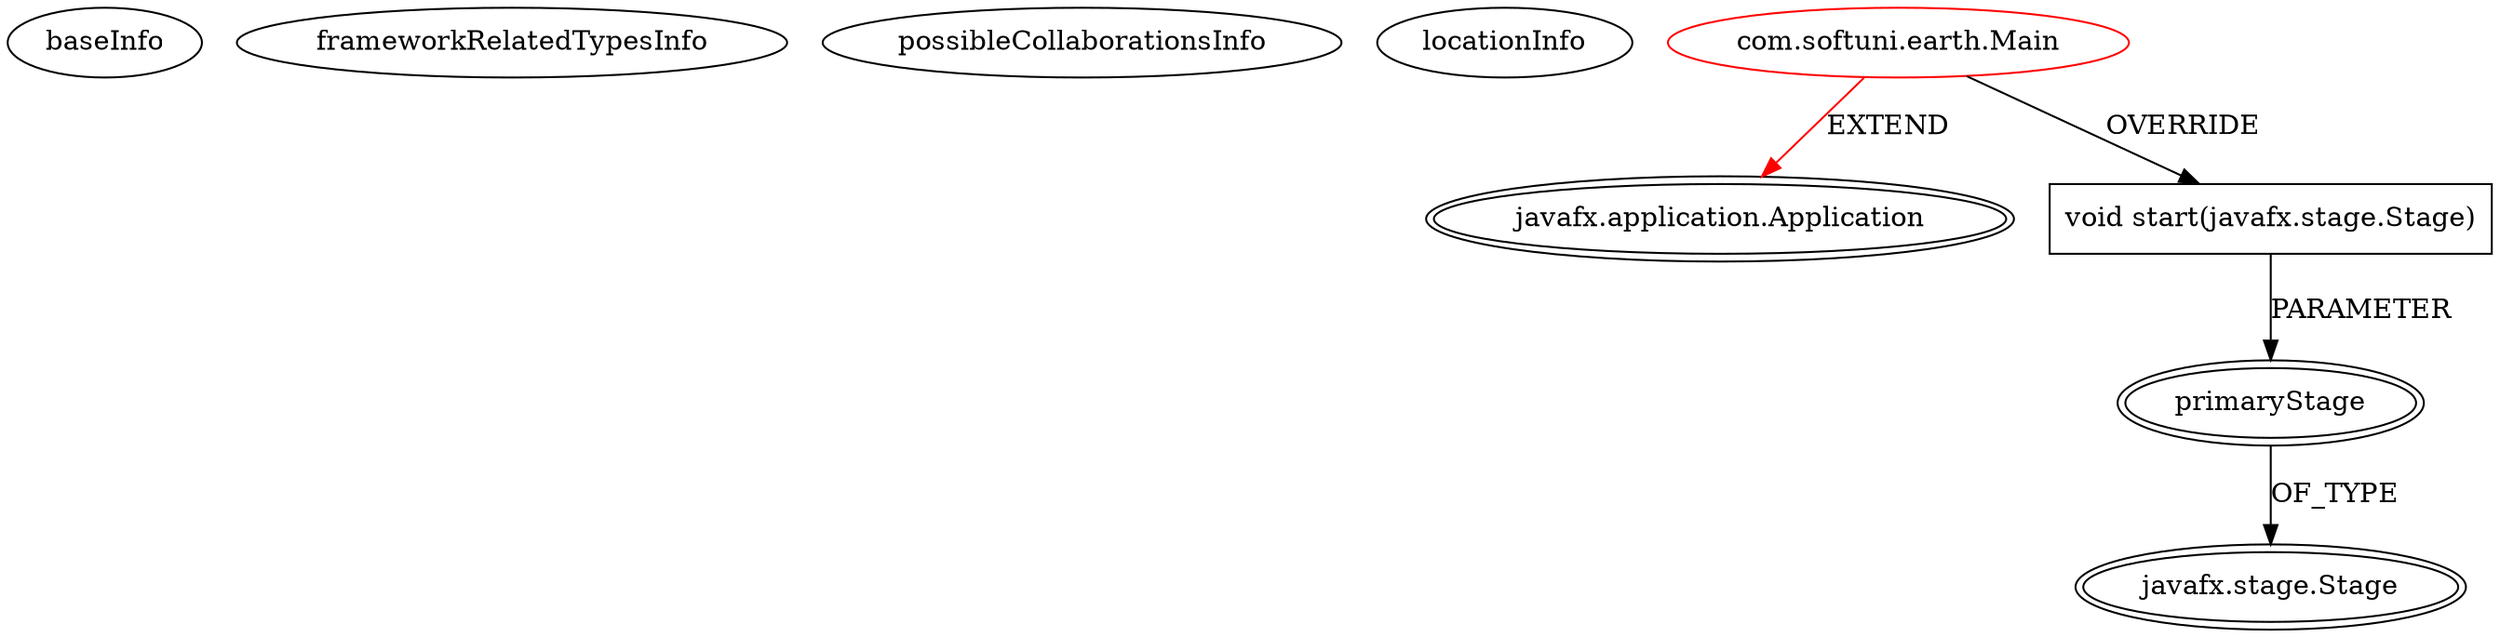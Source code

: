 digraph {
baseInfo[graphId=3484,category="extension_graph",isAnonymous=false,possibleRelation=false]
frameworkRelatedTypesInfo[0="javafx.application.Application"]
possibleCollaborationsInfo[]
locationInfo[projectName="kpetkova-teamearth",filePath="/kpetkova-teamearth/teamearth-master/TeamEarth/src/com/softuni/earth/Main.java",contextSignature="Main",graphId="3484"]
0[label="com.softuni.earth.Main",vertexType="ROOT_CLIENT_CLASS_DECLARATION",isFrameworkType=false,color=red]
1[label="javafx.application.Application",vertexType="FRAMEWORK_CLASS_TYPE",isFrameworkType=true,peripheries=2]
2[label="void start(javafx.stage.Stage)",vertexType="OVERRIDING_METHOD_DECLARATION",isFrameworkType=false,shape=box]
3[label="primaryStage",vertexType="PARAMETER_DECLARATION",isFrameworkType=true,peripheries=2]
4[label="javafx.stage.Stage",vertexType="FRAMEWORK_CLASS_TYPE",isFrameworkType=true,peripheries=2]
0->1[label="EXTEND",color=red]
0->2[label="OVERRIDE"]
3->4[label="OF_TYPE"]
2->3[label="PARAMETER"]
}
